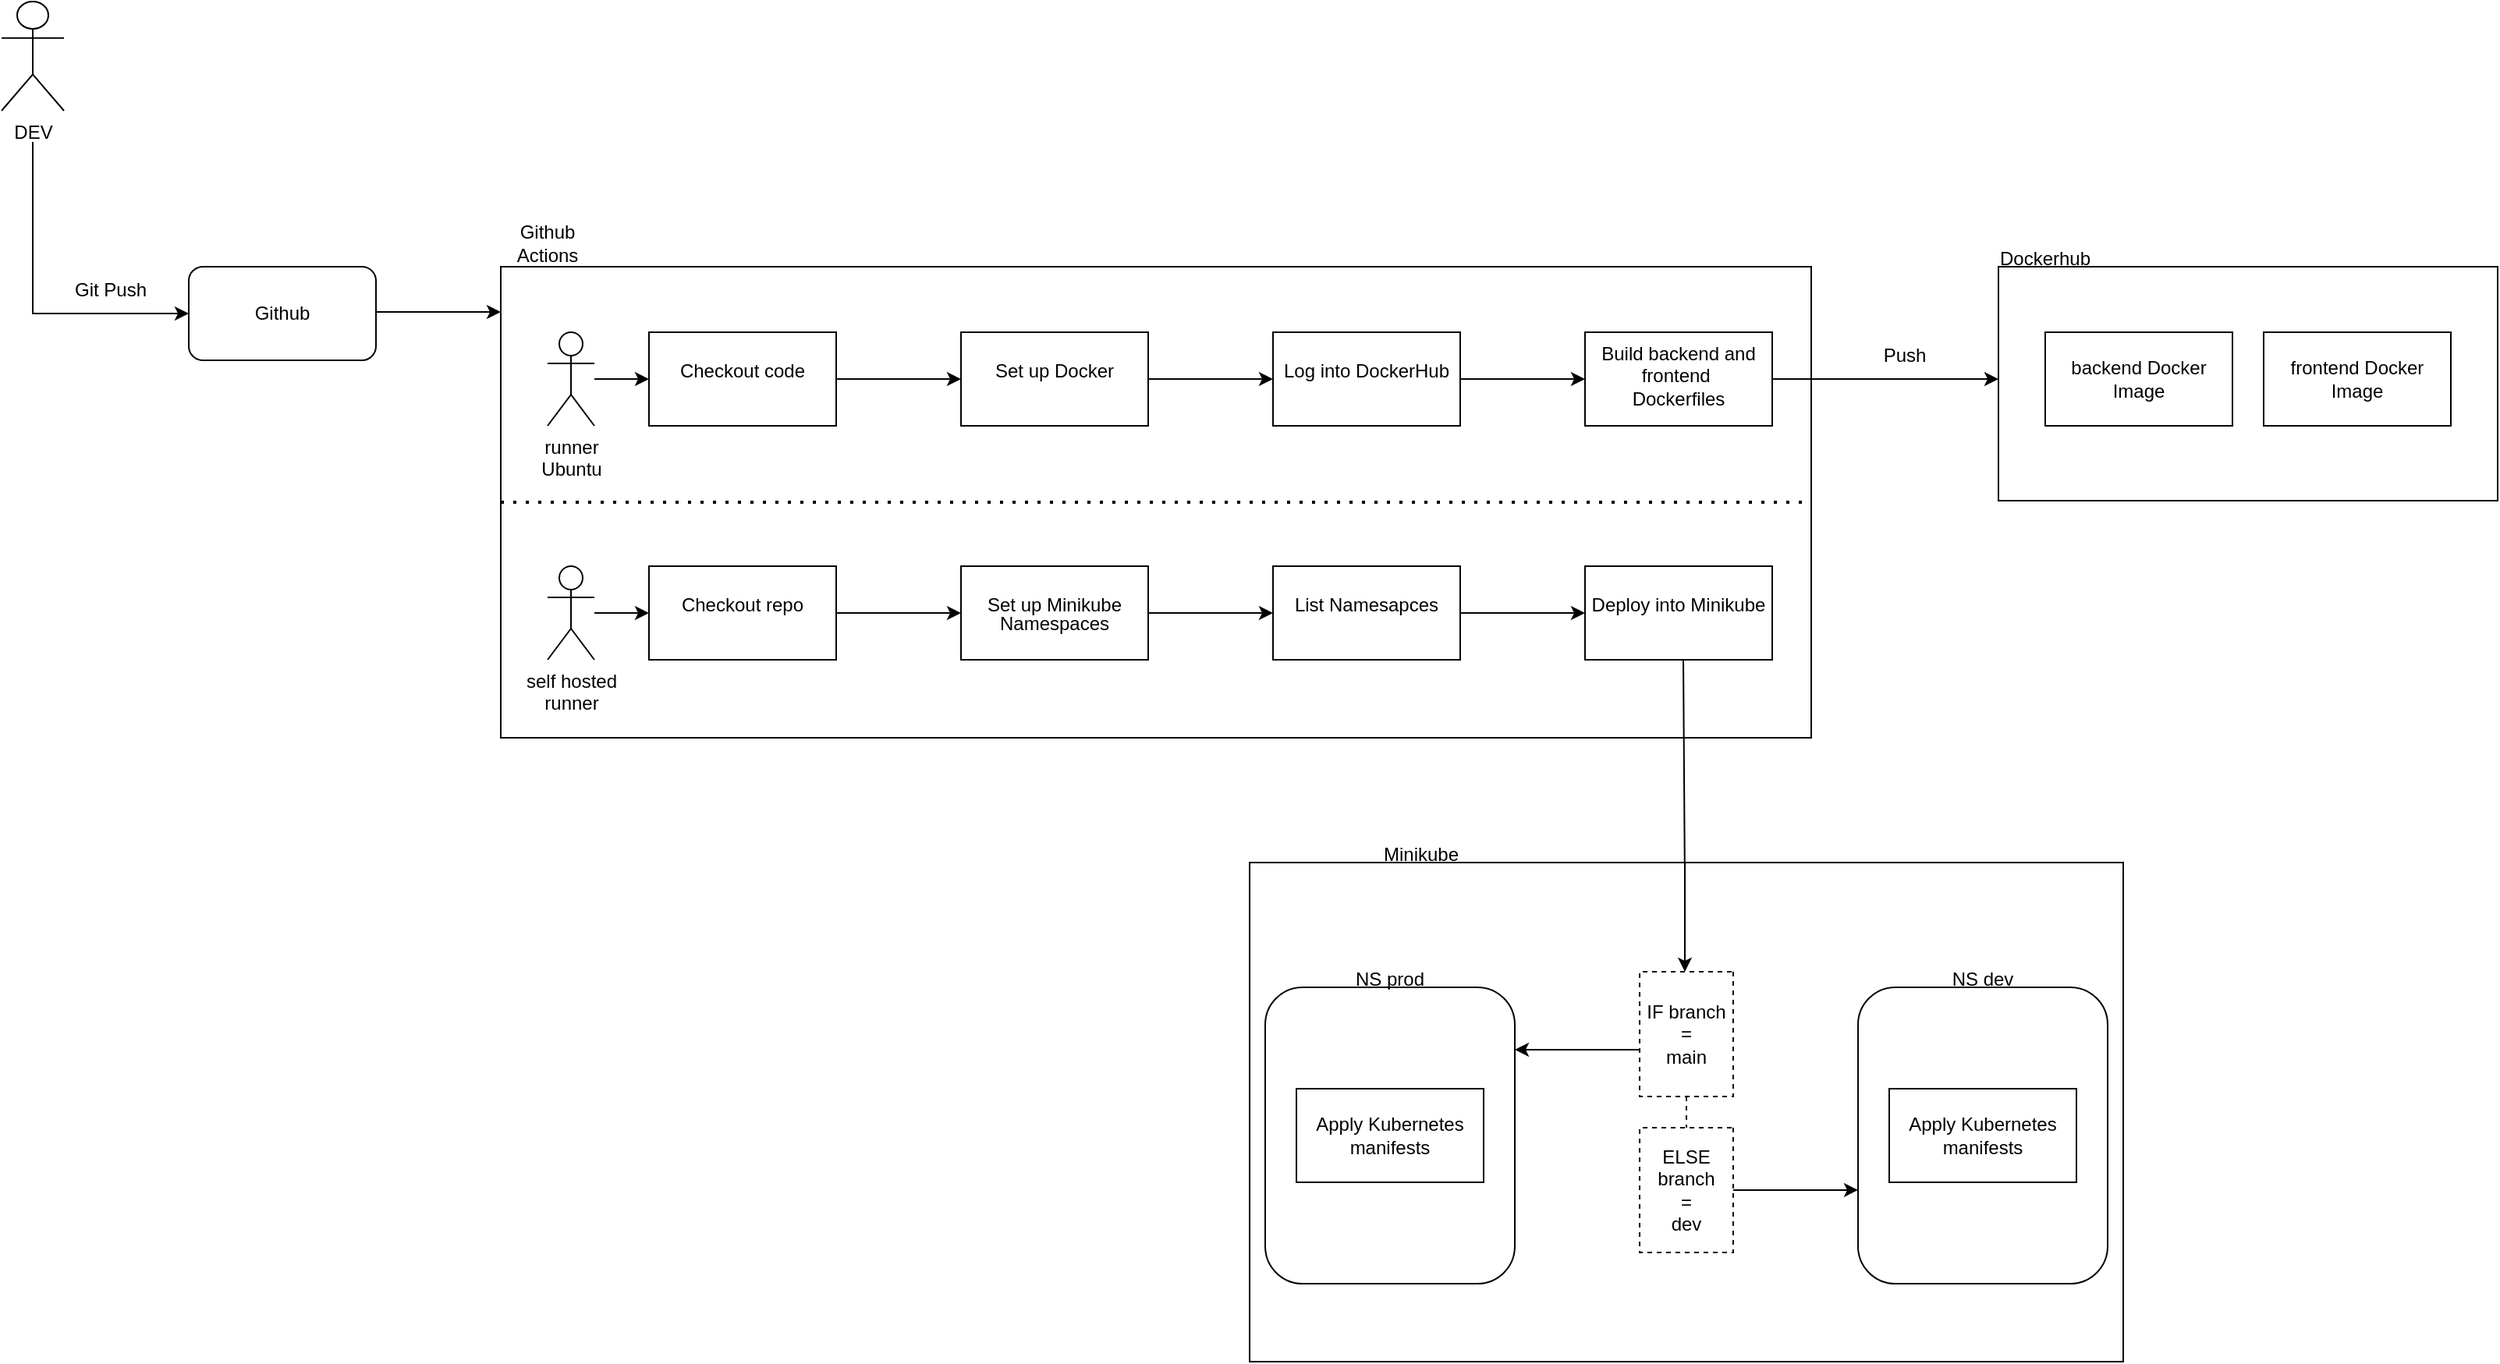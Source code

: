 <mxfile version="21.7.5" type="github">
  <diagram name="Page-1" id="Gw-lzmFoAh1uQWyieuBi">
    <mxGraphModel dx="704" dy="357" grid="1" gridSize="10" guides="1" tooltips="1" connect="1" arrows="1" fold="1" page="1" pageScale="1" pageWidth="850" pageHeight="1100" math="0" shadow="0">
      <root>
        <mxCell id="0" />
        <mxCell id="1" parent="0" />
        <mxCell id="FG_kmjsE-A-tG6wg_vwJ-4" value="DEV" style="shape=umlActor;verticalLabelPosition=bottom;verticalAlign=top;html=1;" vertex="1" parent="1">
          <mxGeometry x="40" y="48" width="40" height="70" as="geometry" />
        </mxCell>
        <mxCell id="FG_kmjsE-A-tG6wg_vwJ-11" value="" style="endArrow=classic;html=1;rounded=0;" edge="1" parent="1">
          <mxGeometry width="50" height="50" relative="1" as="geometry">
            <mxPoint x="60" y="138" as="sourcePoint" />
            <mxPoint x="160" y="248" as="targetPoint" />
            <Array as="points">
              <mxPoint x="60" y="248" />
            </Array>
          </mxGeometry>
        </mxCell>
        <mxCell id="FG_kmjsE-A-tG6wg_vwJ-16" value="Github" style="rounded=1;whiteSpace=wrap;html=1;" vertex="1" parent="1">
          <mxGeometry x="160" y="218" width="120" height="60" as="geometry" />
        </mxCell>
        <mxCell id="FG_kmjsE-A-tG6wg_vwJ-17" value="Git Push" style="text;html=1;strokeColor=none;fillColor=none;align=center;verticalAlign=middle;whiteSpace=wrap;rounded=0;" vertex="1" parent="1">
          <mxGeometry x="80" y="218" width="60" height="30" as="geometry" />
        </mxCell>
        <mxCell id="FG_kmjsE-A-tG6wg_vwJ-19" value="" style="rounded=0;whiteSpace=wrap;html=1;movable=0;resizable=0;rotatable=0;deletable=0;editable=0;locked=1;connectable=0;" vertex="1" parent="1">
          <mxGeometry x="360" y="218" width="840" height="302" as="geometry" />
        </mxCell>
        <mxCell id="FG_kmjsE-A-tG6wg_vwJ-20" value="&lt;div&gt;Github Actions&lt;/div&gt;" style="text;html=1;strokeColor=none;fillColor=none;align=center;verticalAlign=middle;whiteSpace=wrap;rounded=0;" vertex="1" parent="1">
          <mxGeometry x="360" y="188" width="60" height="30" as="geometry" />
        </mxCell>
        <mxCell id="FG_kmjsE-A-tG6wg_vwJ-21" value="" style="endArrow=classic;html=1;rounded=0;" edge="1" parent="1">
          <mxGeometry width="50" height="50" relative="1" as="geometry">
            <mxPoint x="280" y="247.05" as="sourcePoint" />
            <mxPoint x="360" y="247.05" as="targetPoint" />
          </mxGeometry>
        </mxCell>
        <mxCell id="FG_kmjsE-A-tG6wg_vwJ-22" value="" style="endArrow=none;dashed=1;html=1;dashPattern=1 3;strokeWidth=2;rounded=0;entryX=1;entryY=0.5;entryDx=0;entryDy=0;exitX=0;exitY=0.5;exitDx=0;exitDy=0;" edge="1" parent="1" source="FG_kmjsE-A-tG6wg_vwJ-19" target="FG_kmjsE-A-tG6wg_vwJ-19">
          <mxGeometry width="50" height="50" relative="1" as="geometry">
            <mxPoint x="480" y="370" as="sourcePoint" />
            <mxPoint x="530" y="320" as="targetPoint" />
          </mxGeometry>
        </mxCell>
        <mxCell id="FG_kmjsE-A-tG6wg_vwJ-25" value="" style="edgeStyle=orthogonalEdgeStyle;rounded=0;orthogonalLoop=1;jettySize=auto;html=1;" edge="1" parent="1" source="FG_kmjsE-A-tG6wg_vwJ-23" target="FG_kmjsE-A-tG6wg_vwJ-24">
          <mxGeometry relative="1" as="geometry" />
        </mxCell>
        <mxCell id="FG_kmjsE-A-tG6wg_vwJ-23" value="&lt;div&gt;runner &lt;br&gt;&lt;/div&gt;&lt;div&gt;Ubuntu&lt;/div&gt;" style="shape=umlActor;verticalLabelPosition=bottom;verticalAlign=top;html=1;outlineConnect=0;" vertex="1" parent="1">
          <mxGeometry x="390" y="260" width="30" height="60" as="geometry" />
        </mxCell>
        <mxCell id="FG_kmjsE-A-tG6wg_vwJ-29" value="" style="edgeStyle=orthogonalEdgeStyle;rounded=0;orthogonalLoop=1;jettySize=auto;html=1;" edge="1" parent="1" source="FG_kmjsE-A-tG6wg_vwJ-24" target="FG_kmjsE-A-tG6wg_vwJ-28">
          <mxGeometry relative="1" as="geometry" />
        </mxCell>
        <mxCell id="FG_kmjsE-A-tG6wg_vwJ-24" value="&lt;p style=&quot;line-height: 100%;&quot;&gt;Checkout code&lt;br&gt;&lt;/p&gt;&lt;p style=&quot;line-height: 100%;&quot;&gt;&lt;br&gt;&lt;/p&gt;&lt;p&gt;&lt;/p&gt;" style="whiteSpace=wrap;html=1;verticalAlign=top;" vertex="1" parent="1">
          <mxGeometry x="455" y="260" width="120" height="60" as="geometry" />
        </mxCell>
        <mxCell id="FG_kmjsE-A-tG6wg_vwJ-31" value="" style="edgeStyle=orthogonalEdgeStyle;rounded=0;orthogonalLoop=1;jettySize=auto;html=1;" edge="1" parent="1" source="FG_kmjsE-A-tG6wg_vwJ-28" target="FG_kmjsE-A-tG6wg_vwJ-30">
          <mxGeometry relative="1" as="geometry" />
        </mxCell>
        <mxCell id="FG_kmjsE-A-tG6wg_vwJ-28" value="&lt;p style=&quot;line-height: 100%;&quot;&gt;Set up Docker&lt;br&gt;&lt;/p&gt;" style="whiteSpace=wrap;html=1;verticalAlign=top;" vertex="1" parent="1">
          <mxGeometry x="655" y="260" width="120" height="60" as="geometry" />
        </mxCell>
        <mxCell id="FG_kmjsE-A-tG6wg_vwJ-33" value="" style="edgeStyle=orthogonalEdgeStyle;rounded=0;orthogonalLoop=1;jettySize=auto;html=1;" edge="1" parent="1" source="FG_kmjsE-A-tG6wg_vwJ-30" target="FG_kmjsE-A-tG6wg_vwJ-32">
          <mxGeometry relative="1" as="geometry" />
        </mxCell>
        <mxCell id="FG_kmjsE-A-tG6wg_vwJ-30" value="&lt;p style=&quot;line-height: 100%;&quot;&gt;Log into DockerHub&lt;/p&gt;" style="whiteSpace=wrap;html=1;verticalAlign=top;" vertex="1" parent="1">
          <mxGeometry x="855" y="260" width="120" height="60" as="geometry" />
        </mxCell>
        <mxCell id="FG_kmjsE-A-tG6wg_vwJ-32" value="&lt;div&gt;Build backend and frontend&amp;nbsp;&lt;/div&gt;&lt;div&gt;Dockerfiles&lt;/div&gt;" style="whiteSpace=wrap;html=1;verticalAlign=top;" vertex="1" parent="1">
          <mxGeometry x="1055" y="260" width="120" height="60" as="geometry" />
        </mxCell>
        <mxCell id="FG_kmjsE-A-tG6wg_vwJ-36" value="" style="edgeStyle=orthogonalEdgeStyle;rounded=0;orthogonalLoop=1;jettySize=auto;html=1;" edge="1" parent="1" source="FG_kmjsE-A-tG6wg_vwJ-37" target="FG_kmjsE-A-tG6wg_vwJ-39">
          <mxGeometry relative="1" as="geometry" />
        </mxCell>
        <mxCell id="FG_kmjsE-A-tG6wg_vwJ-37" value="&lt;div&gt;self hosted&lt;/div&gt;&lt;div&gt;runner&lt;br&gt;&lt;/div&gt;" style="shape=umlActor;verticalLabelPosition=bottom;verticalAlign=top;html=1;outlineConnect=0;" vertex="1" parent="1">
          <mxGeometry x="390" y="410" width="30" height="60" as="geometry" />
        </mxCell>
        <mxCell id="FG_kmjsE-A-tG6wg_vwJ-38" value="" style="edgeStyle=orthogonalEdgeStyle;rounded=0;orthogonalLoop=1;jettySize=auto;html=1;" edge="1" parent="1" source="FG_kmjsE-A-tG6wg_vwJ-39" target="FG_kmjsE-A-tG6wg_vwJ-41">
          <mxGeometry relative="1" as="geometry" />
        </mxCell>
        <mxCell id="FG_kmjsE-A-tG6wg_vwJ-39" value="&lt;p style=&quot;line-height: 100%;&quot;&gt;Checkout repo&lt;br&gt;&lt;/p&gt;&lt;p style=&quot;line-height: 100%;&quot;&gt;&lt;br&gt;&lt;/p&gt;&lt;p&gt;&lt;/p&gt;" style="whiteSpace=wrap;html=1;verticalAlign=top;" vertex="1" parent="1">
          <mxGeometry x="455" y="410" width="120" height="60" as="geometry" />
        </mxCell>
        <mxCell id="FG_kmjsE-A-tG6wg_vwJ-40" value="" style="edgeStyle=orthogonalEdgeStyle;rounded=0;orthogonalLoop=1;jettySize=auto;html=1;" edge="1" parent="1" source="FG_kmjsE-A-tG6wg_vwJ-41" target="FG_kmjsE-A-tG6wg_vwJ-43">
          <mxGeometry relative="1" as="geometry" />
        </mxCell>
        <mxCell id="FG_kmjsE-A-tG6wg_vwJ-41" value="&lt;p style=&quot;line-height: 100%;&quot;&gt;Set up Minikube Namespaces&lt;br&gt;&lt;/p&gt;" style="whiteSpace=wrap;html=1;verticalAlign=top;" vertex="1" parent="1">
          <mxGeometry x="655" y="410" width="120" height="60" as="geometry" />
        </mxCell>
        <mxCell id="FG_kmjsE-A-tG6wg_vwJ-42" value="" style="edgeStyle=orthogonalEdgeStyle;rounded=0;orthogonalLoop=1;jettySize=auto;html=1;" edge="1" parent="1" source="FG_kmjsE-A-tG6wg_vwJ-43" target="FG_kmjsE-A-tG6wg_vwJ-45">
          <mxGeometry relative="1" as="geometry" />
        </mxCell>
        <mxCell id="FG_kmjsE-A-tG6wg_vwJ-43" value="&lt;p style=&quot;line-height: 110%;&quot;&gt;List Namesapces&lt;br&gt;&lt;/p&gt;" style="whiteSpace=wrap;html=1;verticalAlign=top;" vertex="1" parent="1">
          <mxGeometry x="855" y="410" width="120" height="60" as="geometry" />
        </mxCell>
        <mxCell id="FG_kmjsE-A-tG6wg_vwJ-45" value="&lt;p style=&quot;line-height: 100%;&quot;&gt;Deploy into Minikube&lt;br&gt;&lt;/p&gt;" style="whiteSpace=wrap;html=1;verticalAlign=top;" vertex="1" parent="1">
          <mxGeometry x="1055" y="410" width="120" height="60" as="geometry" />
        </mxCell>
        <mxCell id="FG_kmjsE-A-tG6wg_vwJ-55" value="" style="rounded=0;whiteSpace=wrap;html=1;fillColor=none;movable=0;resizable=0;rotatable=0;deletable=0;editable=0;locked=1;connectable=0;" vertex="1" parent="1">
          <mxGeometry x="840" y="600" width="560" height="320" as="geometry" />
        </mxCell>
        <mxCell id="FG_kmjsE-A-tG6wg_vwJ-57" value="" style="endArrow=none;html=1;rounded=0;exitX=0.5;exitY=1;exitDx=0;exitDy=0;" edge="1" parent="1" target="FG_kmjsE-A-tG6wg_vwJ-55">
          <mxGeometry width="50" height="50" relative="1" as="geometry">
            <mxPoint x="1118" y="470" as="sourcePoint" />
            <mxPoint x="1118" y="600" as="targetPoint" />
          </mxGeometry>
        </mxCell>
        <mxCell id="FG_kmjsE-A-tG6wg_vwJ-58" value="Minikube" style="text;html=1;strokeColor=none;fillColor=none;align=center;verticalAlign=middle;whiteSpace=wrap;rounded=0;" vertex="1" parent="1">
          <mxGeometry x="920" y="580" width="60" height="30" as="geometry" />
        </mxCell>
        <mxCell id="FG_kmjsE-A-tG6wg_vwJ-60" value="" style="rounded=1;whiteSpace=wrap;html=1;direction=south;" vertex="1" parent="1">
          <mxGeometry x="850" y="680" width="160" height="190" as="geometry" />
        </mxCell>
        <mxCell id="FG_kmjsE-A-tG6wg_vwJ-61" value="" style="rounded=1;whiteSpace=wrap;html=1;direction=south;" vertex="1" parent="1">
          <mxGeometry x="1230" y="680" width="160" height="190" as="geometry" />
        </mxCell>
        <mxCell id="FG_kmjsE-A-tG6wg_vwJ-62" value="NS prod" style="text;html=1;strokeColor=none;fillColor=none;align=center;verticalAlign=middle;whiteSpace=wrap;rounded=0;" vertex="1" parent="1">
          <mxGeometry x="900" y="660" width="60" height="30" as="geometry" />
        </mxCell>
        <mxCell id="FG_kmjsE-A-tG6wg_vwJ-63" value="NS dev" style="text;html=1;strokeColor=none;fillColor=none;align=center;verticalAlign=middle;whiteSpace=wrap;rounded=0;" vertex="1" parent="1">
          <mxGeometry x="1280" y="660" width="60" height="30" as="geometry" />
        </mxCell>
        <mxCell id="FG_kmjsE-A-tG6wg_vwJ-64" value="&lt;div&gt;IF branch&lt;/div&gt;&lt;div&gt;=&lt;/div&gt;&lt;div&gt;main&lt;br&gt;&lt;/div&gt;" style="rounded=0;whiteSpace=wrap;html=1;rotation=0;direction=south;dashed=1;" vertex="1" parent="1">
          <mxGeometry x="1090" y="670" width="60" height="80" as="geometry" />
        </mxCell>
        <mxCell id="FG_kmjsE-A-tG6wg_vwJ-65" value="&lt;div&gt;ELSE branch&lt;/div&gt;&lt;div&gt;=&lt;/div&gt;&lt;div&gt;dev&lt;br&gt;&lt;/div&gt;" style="rounded=0;whiteSpace=wrap;html=1;rotation=0;direction=south;dashed=1;" vertex="1" parent="1">
          <mxGeometry x="1090" y="770" width="60" height="80" as="geometry" />
        </mxCell>
        <mxCell id="FG_kmjsE-A-tG6wg_vwJ-66" value="" style="endArrow=classic;html=1;rounded=0;entryX=0;entryY=0.5;entryDx=0;entryDy=0;" edge="1" parent="1">
          <mxGeometry width="50" height="50" relative="1" as="geometry">
            <mxPoint x="1119" y="600" as="sourcePoint" />
            <mxPoint x="1119" y="670" as="targetPoint" />
          </mxGeometry>
        </mxCell>
        <mxCell id="FG_kmjsE-A-tG6wg_vwJ-67" value="" style="endArrow=classic;html=1;rounded=0;" edge="1" parent="1">
          <mxGeometry width="50" height="50" relative="1" as="geometry">
            <mxPoint x="1090" y="720" as="sourcePoint" />
            <mxPoint x="1010" y="720" as="targetPoint" />
          </mxGeometry>
        </mxCell>
        <mxCell id="FG_kmjsE-A-tG6wg_vwJ-68" value="" style="endArrow=none;html=1;rounded=0;exitX=1;exitY=0.5;exitDx=0;exitDy=0;entryX=0;entryY=0.5;entryDx=0;entryDy=0;dashed=1;" edge="1" parent="1" source="FG_kmjsE-A-tG6wg_vwJ-64" target="FG_kmjsE-A-tG6wg_vwJ-65">
          <mxGeometry width="50" height="50" relative="1" as="geometry">
            <mxPoint x="1030" y="700" as="sourcePoint" />
            <mxPoint x="1080" y="650" as="targetPoint" />
          </mxGeometry>
        </mxCell>
        <mxCell id="FG_kmjsE-A-tG6wg_vwJ-69" value="" style="endArrow=classic;html=1;rounded=0;exitX=0.5;exitY=0;exitDx=0;exitDy=0;entryX=0.684;entryY=1;entryDx=0;entryDy=0;entryPerimeter=0;" edge="1" parent="1" source="FG_kmjsE-A-tG6wg_vwJ-65" target="FG_kmjsE-A-tG6wg_vwJ-61">
          <mxGeometry width="50" height="50" relative="1" as="geometry">
            <mxPoint x="1030" y="730" as="sourcePoint" />
            <mxPoint x="1080" y="680" as="targetPoint" />
          </mxGeometry>
        </mxCell>
        <mxCell id="FG_kmjsE-A-tG6wg_vwJ-70" value="&lt;div&gt;Apply Kubernetes&lt;/div&gt;&lt;div&gt;manifests&lt;br&gt;&lt;/div&gt;" style="rounded=0;whiteSpace=wrap;html=1;" vertex="1" parent="1">
          <mxGeometry x="870" y="745" width="120" height="60" as="geometry" />
        </mxCell>
        <mxCell id="FG_kmjsE-A-tG6wg_vwJ-71" value="&lt;div&gt;Apply Kubernetes&lt;/div&gt;&lt;div&gt;manifests&lt;br&gt;&lt;/div&gt;" style="rounded=0;whiteSpace=wrap;html=1;" vertex="1" parent="1">
          <mxGeometry x="1250" y="745" width="120" height="60" as="geometry" />
        </mxCell>
        <mxCell id="FG_kmjsE-A-tG6wg_vwJ-72" value="" style="endArrow=classic;html=1;rounded=0;exitX=1;exitY=0.5;exitDx=0;exitDy=0;" edge="1" parent="1" source="FG_kmjsE-A-tG6wg_vwJ-32">
          <mxGeometry width="50" height="50" relative="1" as="geometry">
            <mxPoint x="1270" y="380" as="sourcePoint" />
            <mxPoint x="1320" y="290" as="targetPoint" />
          </mxGeometry>
        </mxCell>
        <mxCell id="FG_kmjsE-A-tG6wg_vwJ-73" value="" style="rounded=0;whiteSpace=wrap;html=1;movable=0;resizable=0;rotatable=0;deletable=0;editable=0;locked=1;connectable=0;fillColor=none;" vertex="1" parent="1">
          <mxGeometry x="1320" y="218" width="320" height="150" as="geometry" />
        </mxCell>
        <mxCell id="FG_kmjsE-A-tG6wg_vwJ-74" value="&lt;div&gt;Dockerhub&lt;/div&gt;" style="text;html=1;strokeColor=none;fillColor=none;align=center;verticalAlign=middle;whiteSpace=wrap;rounded=0;" vertex="1" parent="1">
          <mxGeometry x="1320" y="198" width="60" height="30" as="geometry" />
        </mxCell>
        <mxCell id="FG_kmjsE-A-tG6wg_vwJ-75" value="Push" style="text;html=1;strokeColor=none;fillColor=none;align=center;verticalAlign=middle;whiteSpace=wrap;rounded=0;" vertex="1" parent="1">
          <mxGeometry x="1230" y="260" width="60" height="30" as="geometry" />
        </mxCell>
        <mxCell id="FG_kmjsE-A-tG6wg_vwJ-76" value="&lt;div&gt;backend Docker Image&lt;/div&gt;" style="rounded=0;whiteSpace=wrap;html=1;" vertex="1" parent="1">
          <mxGeometry x="1350" y="260" width="120" height="60" as="geometry" />
        </mxCell>
        <mxCell id="FG_kmjsE-A-tG6wg_vwJ-77" value="&lt;div&gt;frontend Docker Image&lt;/div&gt;" style="rounded=0;whiteSpace=wrap;html=1;" vertex="1" parent="1">
          <mxGeometry x="1490" y="260" width="120" height="60" as="geometry" />
        </mxCell>
      </root>
    </mxGraphModel>
  </diagram>
</mxfile>
